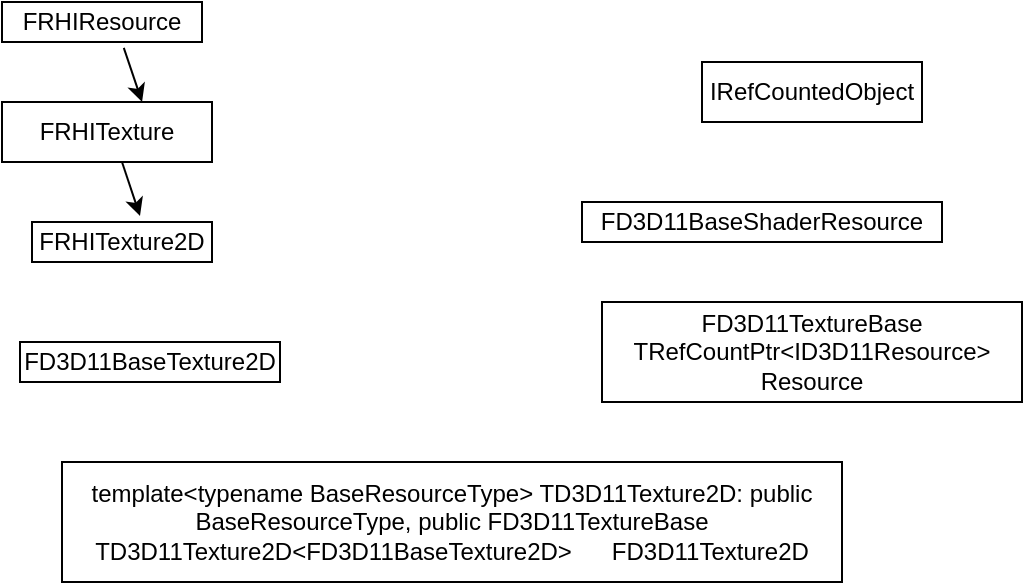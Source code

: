 <mxfile version="22.0.8" type="github" pages="2">
  <diagram name="第 1 页" id="ach_8t_THAJOCDPu6Ulr">
    <mxGraphModel dx="1576" dy="712" grid="1" gridSize="10" guides="1" tooltips="1" connect="1" arrows="1" fold="1" page="1" pageScale="1" pageWidth="827" pageHeight="1169" math="0" shadow="0">
      <root>
        <mxCell id="0" />
        <mxCell id="1" parent="0" />
        <mxCell id="ejGEZB8opVFUiISUi8wy-1" value="IRefCountedObject" style="html=1;whiteSpace=wrap;" parent="1" vertex="1">
          <mxGeometry x="560" y="310" width="110" height="30" as="geometry" />
        </mxCell>
        <mxCell id="ejGEZB8opVFUiISUi8wy-2" value="FD3D11BaseShaderResource" style="html=1;whiteSpace=wrap;" parent="1" vertex="1">
          <mxGeometry x="500" y="380" width="180" height="20" as="geometry" />
        </mxCell>
        <mxCell id="ejGEZB8opVFUiISUi8wy-3" value="FD3D11TextureBase&lt;br&gt;TRefCountPtr&amp;lt;ID3D11Resource&amp;gt; Resource" style="html=1;whiteSpace=wrap;" parent="1" vertex="1">
          <mxGeometry x="510" y="430" width="210" height="50" as="geometry" />
        </mxCell>
        <mxCell id="ejGEZB8opVFUiISUi8wy-6" value="template&amp;lt;typename BaseResourceType&amp;gt; TD3D11Texture2D: public BaseResourceType, public FD3D11TextureBase&lt;br&gt;TD3D11Texture2D&amp;lt;FD3D11BaseTexture2D&amp;gt;&amp;nbsp; &amp;nbsp; &amp;nbsp; FD3D11Texture2D" style="html=1;whiteSpace=wrap;" parent="1" vertex="1">
          <mxGeometry x="240" y="510" width="390" height="60" as="geometry" />
        </mxCell>
        <mxCell id="ejGEZB8opVFUiISUi8wy-7" value="FD3D11BaseTexture2D" style="html=1;whiteSpace=wrap;" parent="1" vertex="1">
          <mxGeometry x="219" y="450" width="130" height="20" as="geometry" />
        </mxCell>
        <mxCell id="ejGEZB8opVFUiISUi8wy-8" value="FRHITexture2D" style="html=1;whiteSpace=wrap;" parent="1" vertex="1">
          <mxGeometry x="225" y="390" width="90" height="20" as="geometry" />
        </mxCell>
        <mxCell id="ejGEZB8opVFUiISUi8wy-9" value="FRHITexture" style="html=1;whiteSpace=wrap;" parent="1" vertex="1">
          <mxGeometry x="210" y="330" width="105" height="30" as="geometry" />
        </mxCell>
        <mxCell id="ejGEZB8opVFUiISUi8wy-10" value="FRHIResource" style="html=1;whiteSpace=wrap;" parent="1" vertex="1">
          <mxGeometry x="210" y="280" width="100" height="20" as="geometry" />
        </mxCell>
        <mxCell id="rzFemJNV_ZGGs7Ubm87R-1" value="" style="endArrow=classic;html=1;rounded=0;exitX=0.609;exitY=1.147;exitDx=0;exitDy=0;exitPerimeter=0;entryX=0.667;entryY=0;entryDx=0;entryDy=0;entryPerimeter=0;" edge="1" parent="1" source="ejGEZB8opVFUiISUi8wy-10" target="ejGEZB8opVFUiISUi8wy-9">
          <mxGeometry width="50" height="50" relative="1" as="geometry">
            <mxPoint x="390" y="420" as="sourcePoint" />
            <mxPoint x="286" y="305" as="targetPoint" />
          </mxGeometry>
        </mxCell>
        <mxCell id="rzFemJNV_ZGGs7Ubm87R-2" value="" style="endArrow=classic;html=1;rounded=0;exitX=0.609;exitY=1.147;exitDx=0;exitDy=0;exitPerimeter=0;entryX=0.667;entryY=0;entryDx=0;entryDy=0;entryPerimeter=0;" edge="1" parent="1">
          <mxGeometry width="50" height="50" relative="1" as="geometry">
            <mxPoint x="270" y="360" as="sourcePoint" />
            <mxPoint x="279" y="387" as="targetPoint" />
          </mxGeometry>
        </mxCell>
      </root>
    </mxGraphModel>
  </diagram>
  <diagram id="WlK-a0K8C3oaISJYRkWt" name="第 2 页">
    <mxGraphModel dx="1970" dy="890" grid="1" gridSize="10" guides="1" tooltips="1" connect="1" arrows="1" fold="1" page="1" pageScale="1" pageWidth="827" pageHeight="1169" math="0" shadow="0">
      <root>
        <mxCell id="0" />
        <mxCell id="1" parent="0" />
      </root>
    </mxGraphModel>
  </diagram>
</mxfile>
